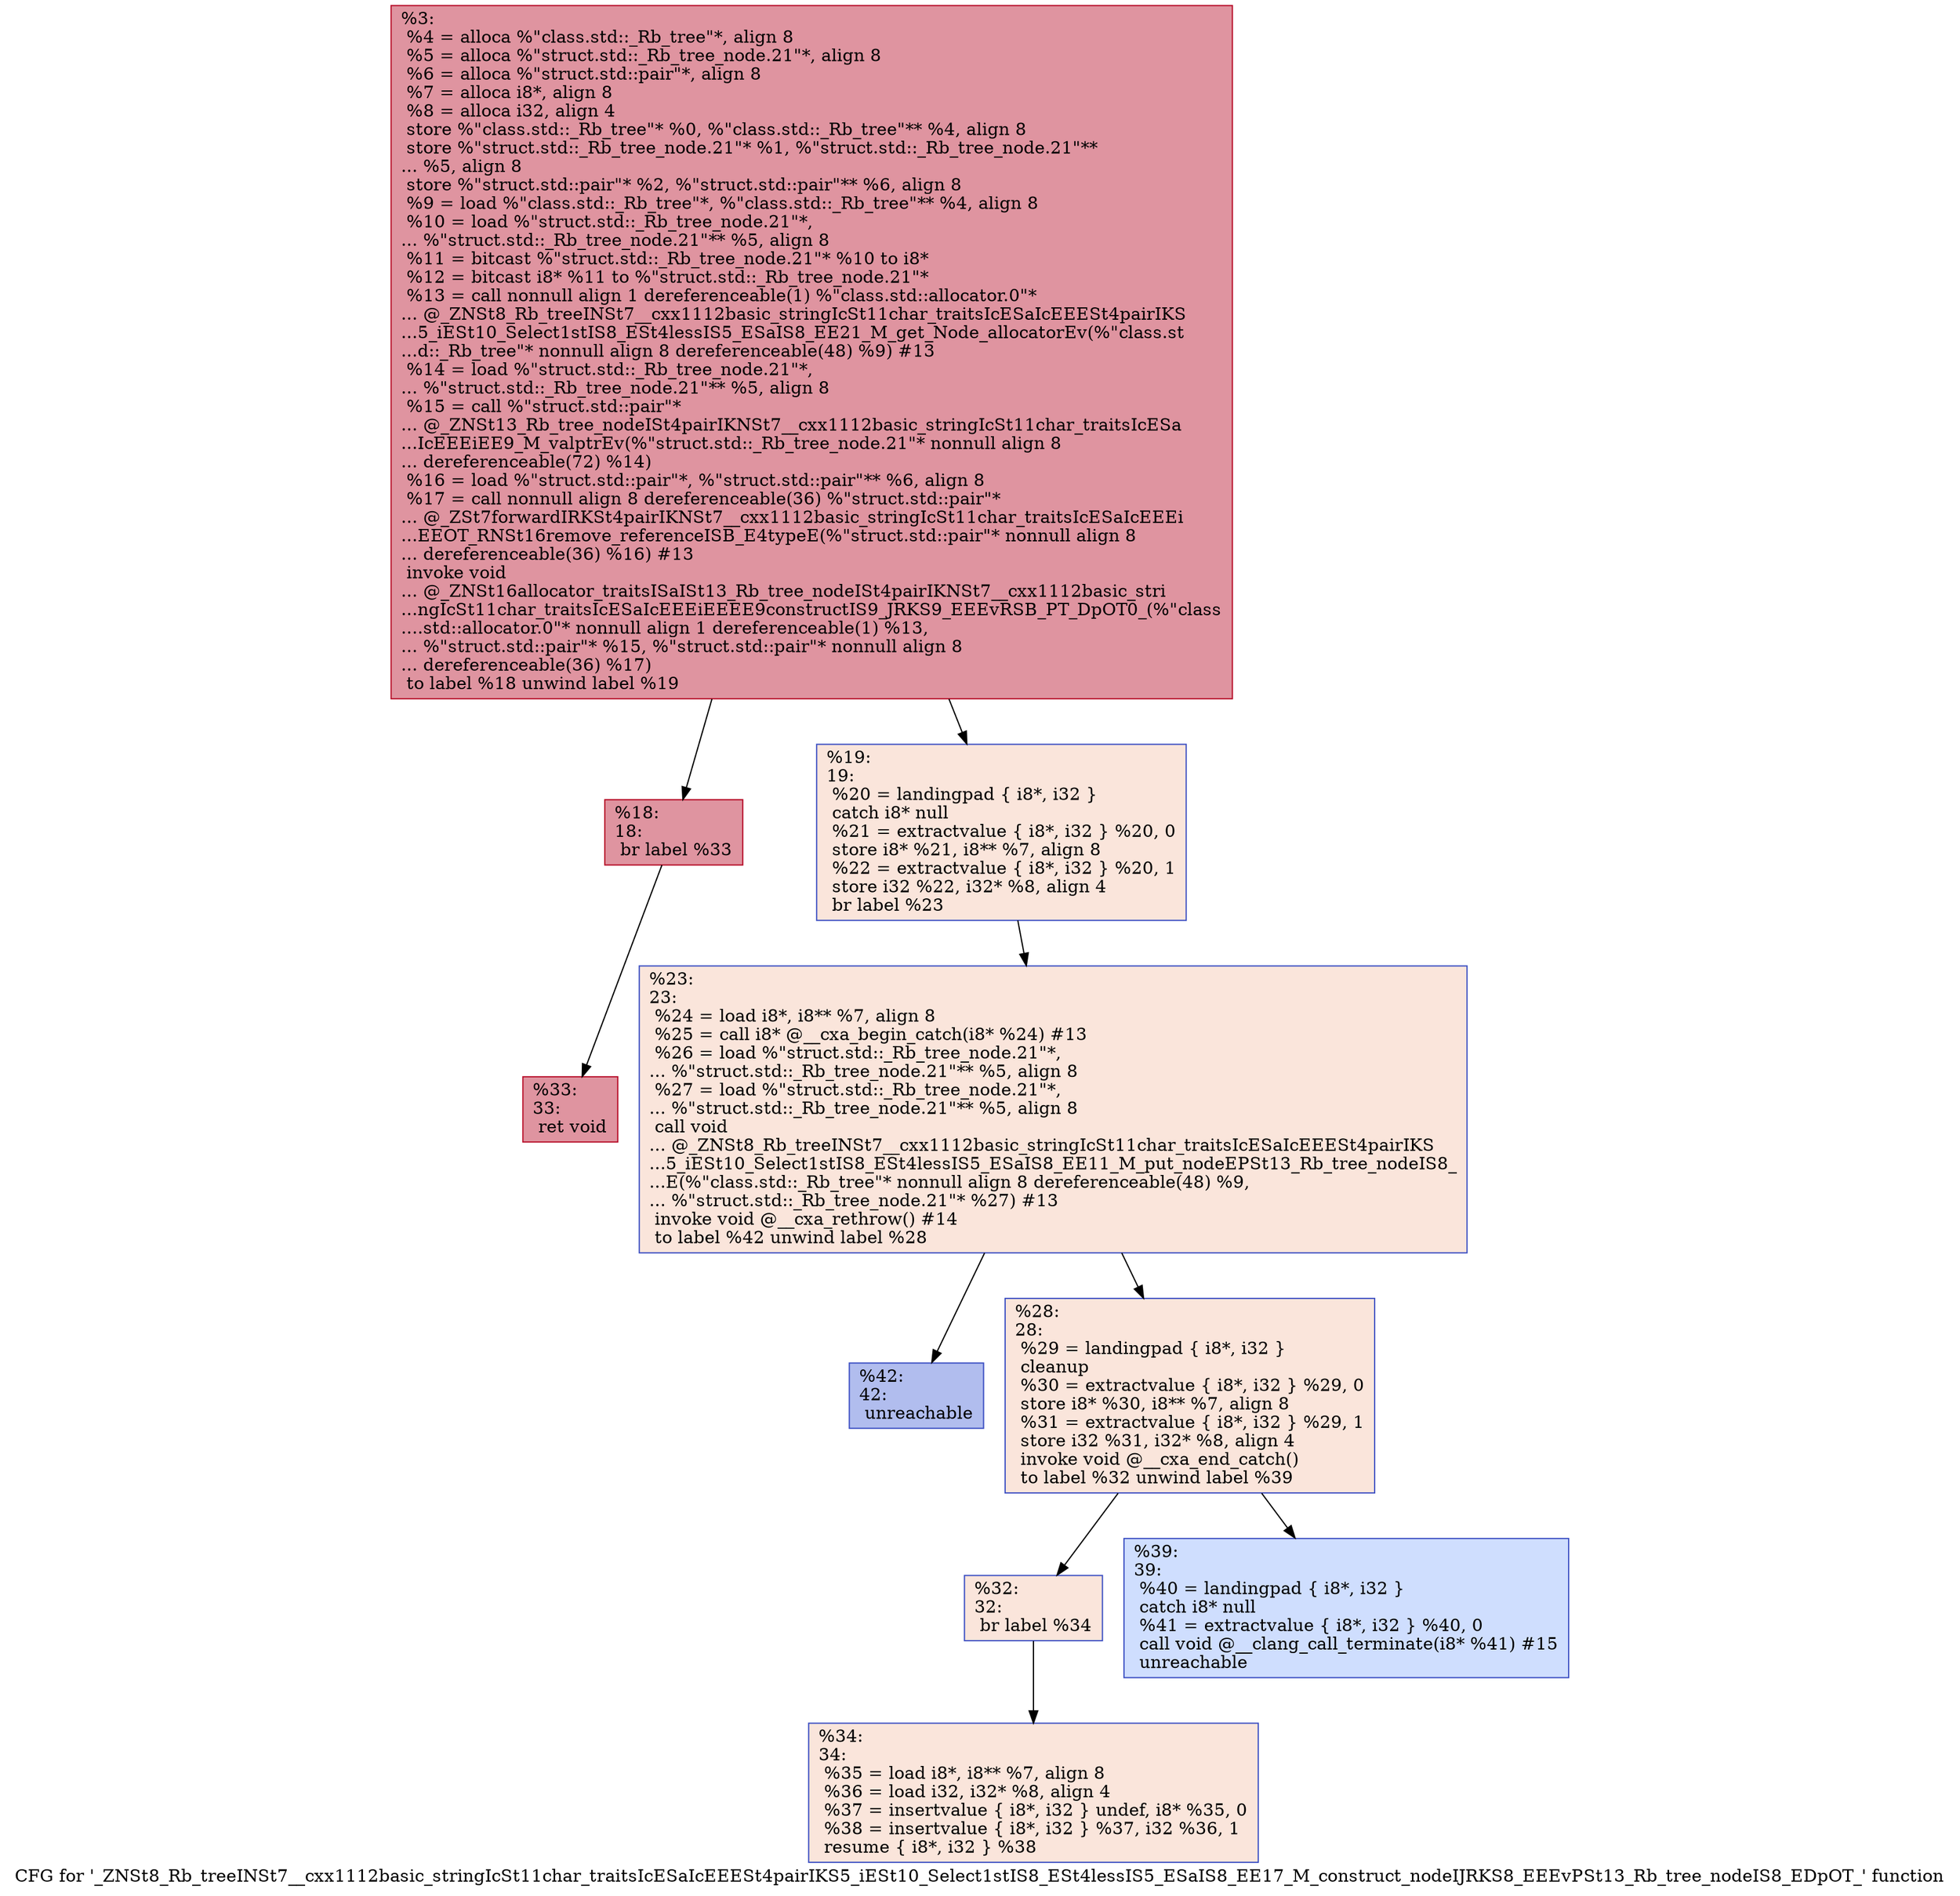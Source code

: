 digraph "CFG for '_ZNSt8_Rb_treeINSt7__cxx1112basic_stringIcSt11char_traitsIcESaIcEEESt4pairIKS5_iESt10_Select1stIS8_ESt4lessIS5_ESaIS8_EE17_M_construct_nodeIJRKS8_EEEvPSt13_Rb_tree_nodeIS8_EDpOT_' function" {
	label="CFG for '_ZNSt8_Rb_treeINSt7__cxx1112basic_stringIcSt11char_traitsIcESaIcEEESt4pairIKS5_iESt10_Select1stIS8_ESt4lessIS5_ESaIS8_EE17_M_construct_nodeIJRKS8_EEEvPSt13_Rb_tree_nodeIS8_EDpOT_' function";

	Node0x55a846809fe0 [shape=record,color="#b70d28ff", style=filled, fillcolor="#b70d2870",label="{%3:\l  %4 = alloca %\"class.std::_Rb_tree\"*, align 8\l  %5 = alloca %\"struct.std::_Rb_tree_node.21\"*, align 8\l  %6 = alloca %\"struct.std::pair\"*, align 8\l  %7 = alloca i8*, align 8\l  %8 = alloca i32, align 4\l  store %\"class.std::_Rb_tree\"* %0, %\"class.std::_Rb_tree\"** %4, align 8\l  store %\"struct.std::_Rb_tree_node.21\"* %1, %\"struct.std::_Rb_tree_node.21\"**\l... %5, align 8\l  store %\"struct.std::pair\"* %2, %\"struct.std::pair\"** %6, align 8\l  %9 = load %\"class.std::_Rb_tree\"*, %\"class.std::_Rb_tree\"** %4, align 8\l  %10 = load %\"struct.std::_Rb_tree_node.21\"*,\l... %\"struct.std::_Rb_tree_node.21\"** %5, align 8\l  %11 = bitcast %\"struct.std::_Rb_tree_node.21\"* %10 to i8*\l  %12 = bitcast i8* %11 to %\"struct.std::_Rb_tree_node.21\"*\l  %13 = call nonnull align 1 dereferenceable(1) %\"class.std::allocator.0\"*\l... @_ZNSt8_Rb_treeINSt7__cxx1112basic_stringIcSt11char_traitsIcESaIcEEESt4pairIKS\l...5_iESt10_Select1stIS8_ESt4lessIS5_ESaIS8_EE21_M_get_Node_allocatorEv(%\"class.st\l...d::_Rb_tree\"* nonnull align 8 dereferenceable(48) %9) #13\l  %14 = load %\"struct.std::_Rb_tree_node.21\"*,\l... %\"struct.std::_Rb_tree_node.21\"** %5, align 8\l  %15 = call %\"struct.std::pair\"*\l... @_ZNSt13_Rb_tree_nodeISt4pairIKNSt7__cxx1112basic_stringIcSt11char_traitsIcESa\l...IcEEEiEE9_M_valptrEv(%\"struct.std::_Rb_tree_node.21\"* nonnull align 8\l... dereferenceable(72) %14)\l  %16 = load %\"struct.std::pair\"*, %\"struct.std::pair\"** %6, align 8\l  %17 = call nonnull align 8 dereferenceable(36) %\"struct.std::pair\"*\l... @_ZSt7forwardIRKSt4pairIKNSt7__cxx1112basic_stringIcSt11char_traitsIcESaIcEEEi\l...EEOT_RNSt16remove_referenceISB_E4typeE(%\"struct.std::pair\"* nonnull align 8\l... dereferenceable(36) %16) #13\l  invoke void\l... @_ZNSt16allocator_traitsISaISt13_Rb_tree_nodeISt4pairIKNSt7__cxx1112basic_stri\l...ngIcSt11char_traitsIcESaIcEEEiEEEE9constructIS9_JRKS9_EEEvRSB_PT_DpOT0_(%\"class\l....std::allocator.0\"* nonnull align 1 dereferenceable(1) %13,\l... %\"struct.std::pair\"* %15, %\"struct.std::pair\"* nonnull align 8\l... dereferenceable(36) %17)\l          to label %18 unwind label %19\l}"];
	Node0x55a846809fe0 -> Node0x55a84680aa90;
	Node0x55a846809fe0 -> Node0x55a84680aae0;
	Node0x55a84680aa90 [shape=record,color="#b70d28ff", style=filled, fillcolor="#b70d2870",label="{%18:\l18:                                               \l  br label %33\l}"];
	Node0x55a84680aa90 -> Node0x55a84680ad60;
	Node0x55a84680aae0 [shape=record,color="#3d50c3ff", style=filled, fillcolor="#f4c5ad70",label="{%19:\l19:                                               \l  %20 = landingpad \{ i8*, i32 \}\l          catch i8* null\l  %21 = extractvalue \{ i8*, i32 \} %20, 0\l  store i8* %21, i8** %7, align 8\l  %22 = extractvalue \{ i8*, i32 \} %20, 1\l  store i32 %22, i32* %8, align 4\l  br label %23\l}"];
	Node0x55a84680aae0 -> Node0x55a84680b090;
	Node0x55a84680b090 [shape=record,color="#3d50c3ff", style=filled, fillcolor="#f4c5ad70",label="{%23:\l23:                                               \l  %24 = load i8*, i8** %7, align 8\l  %25 = call i8* @__cxa_begin_catch(i8* %24) #13\l  %26 = load %\"struct.std::_Rb_tree_node.21\"*,\l... %\"struct.std::_Rb_tree_node.21\"** %5, align 8\l  %27 = load %\"struct.std::_Rb_tree_node.21\"*,\l... %\"struct.std::_Rb_tree_node.21\"** %5, align 8\l  call void\l... @_ZNSt8_Rb_treeINSt7__cxx1112basic_stringIcSt11char_traitsIcESaIcEEESt4pairIKS\l...5_iESt10_Select1stIS8_ESt4lessIS5_ESaIS8_EE11_M_put_nodeEPSt13_Rb_tree_nodeIS8_\l...E(%\"class.std::_Rb_tree\"* nonnull align 8 dereferenceable(48) %9,\l... %\"struct.std::_Rb_tree_node.21\"* %27) #13\l  invoke void @__cxa_rethrow() #14\l          to label %42 unwind label %28\l}"];
	Node0x55a84680b090 -> Node0x55a84680b460;
	Node0x55a84680b090 -> Node0x55a84680b4b0;
	Node0x55a84680b4b0 [shape=record,color="#3d50c3ff", style=filled, fillcolor="#f4c5ad70",label="{%28:\l28:                                               \l  %29 = landingpad \{ i8*, i32 \}\l          cleanup\l  %30 = extractvalue \{ i8*, i32 \} %29, 0\l  store i8* %30, i8** %7, align 8\l  %31 = extractvalue \{ i8*, i32 \} %29, 1\l  store i32 %31, i32* %8, align 4\l  invoke void @__cxa_end_catch()\l          to label %32 unwind label %39\l}"];
	Node0x55a84680b4b0 -> Node0x55a84680b870;
	Node0x55a84680b4b0 -> Node0x55a84680b8c0;
	Node0x55a84680b870 [shape=record,color="#3d50c3ff", style=filled, fillcolor="#f4c5ad70",label="{%32:\l32:                                               \l  br label %34\l}"];
	Node0x55a84680b870 -> Node0x55a84680b9f0;
	Node0x55a84680ad60 [shape=record,color="#b70d28ff", style=filled, fillcolor="#b70d2870",label="{%33:\l33:                                               \l  ret void\l}"];
	Node0x55a84680b9f0 [shape=record,color="#3d50c3ff", style=filled, fillcolor="#f4c5ad70",label="{%34:\l34:                                               \l  %35 = load i8*, i8** %7, align 8\l  %36 = load i32, i32* %8, align 4\l  %37 = insertvalue \{ i8*, i32 \} undef, i8* %35, 0\l  %38 = insertvalue \{ i8*, i32 \} %37, i32 %36, 1\l  resume \{ i8*, i32 \} %38\l}"];
	Node0x55a84680b8c0 [shape=record,color="#3d50c3ff", style=filled, fillcolor="#93b5fe70",label="{%39:\l39:                                               \l  %40 = landingpad \{ i8*, i32 \}\l          catch i8* null\l  %41 = extractvalue \{ i8*, i32 \} %40, 0\l  call void @__clang_call_terminate(i8* %41) #15\l  unreachable\l}"];
	Node0x55a84680b460 [shape=record,color="#3d50c3ff", style=filled, fillcolor="#4f69d970",label="{%42:\l42:                                               \l  unreachable\l}"];
}
